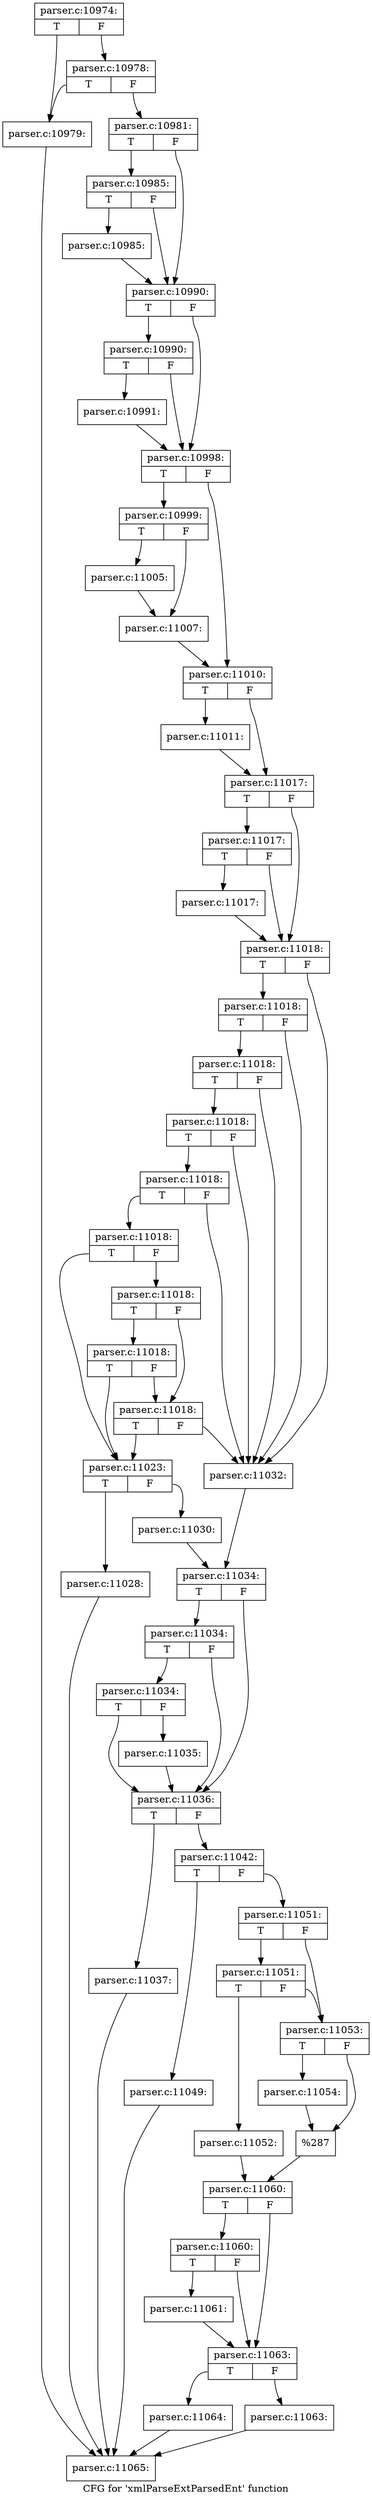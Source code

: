 digraph "CFG for 'xmlParseExtParsedEnt' function" {
	label="CFG for 'xmlParseExtParsedEnt' function";

	Node0x5de51f0 [shape=record,label="{parser.c:10974:|{<s0>T|<s1>F}}"];
	Node0x5de51f0:s0 -> Node0x5df2550;
	Node0x5de51f0:s1 -> Node0x5df25f0;
	Node0x5df25f0 [shape=record,label="{parser.c:10978:|{<s0>T|<s1>F}}"];
	Node0x5df25f0:s0 -> Node0x5df2550;
	Node0x5df25f0:s1 -> Node0x5df25a0;
	Node0x5df2550 [shape=record,label="{parser.c:10979:}"];
	Node0x5df2550 -> Node0x5df1c40;
	Node0x5df25a0 [shape=record,label="{parser.c:10981:|{<s0>T|<s1>F}}"];
	Node0x5df25a0:s0 -> Node0x5df38d0;
	Node0x5df25a0:s1 -> Node0x5df37f0;
	Node0x5df38d0 [shape=record,label="{parser.c:10985:|{<s0>T|<s1>F}}"];
	Node0x5df38d0:s0 -> Node0x5df34c0;
	Node0x5df38d0:s1 -> Node0x5df37f0;
	Node0x5df34c0 [shape=record,label="{parser.c:10985:}"];
	Node0x5df34c0 -> Node0x5df37f0;
	Node0x5df37f0 [shape=record,label="{parser.c:10990:|{<s0>T|<s1>F}}"];
	Node0x5df37f0:s0 -> Node0x5df4490;
	Node0x5df37f0:s1 -> Node0x5df4440;
	Node0x5df4490 [shape=record,label="{parser.c:10990:|{<s0>T|<s1>F}}"];
	Node0x5df4490:s0 -> Node0x5df43f0;
	Node0x5df4490:s1 -> Node0x5df4440;
	Node0x5df43f0 [shape=record,label="{parser.c:10991:}"];
	Node0x5df43f0 -> Node0x5df4440;
	Node0x5df4440 [shape=record,label="{parser.c:10998:|{<s0>T|<s1>F}}"];
	Node0x5df4440:s0 -> Node0x5df5110;
	Node0x5df4440:s1 -> Node0x5df5160;
	Node0x5df5110 [shape=record,label="{parser.c:10999:|{<s0>T|<s1>F}}"];
	Node0x5df5110:s0 -> Node0x5df7210;
	Node0x5df5110:s1 -> Node0x5df7260;
	Node0x5df7210 [shape=record,label="{parser.c:11005:}"];
	Node0x5df7210 -> Node0x5df7260;
	Node0x5df7260 [shape=record,label="{parser.c:11007:}"];
	Node0x5df7260 -> Node0x5df5160;
	Node0x5df5160 [shape=record,label="{parser.c:11010:|{<s0>T|<s1>F}}"];
	Node0x5df5160:s0 -> Node0x5df7910;
	Node0x5df5160:s1 -> Node0x5df7960;
	Node0x5df7910 [shape=record,label="{parser.c:11011:}"];
	Node0x5df7910 -> Node0x5df7960;
	Node0x5df7960 [shape=record,label="{parser.c:11017:|{<s0>T|<s1>F}}"];
	Node0x5df7960:s0 -> Node0x5df8240;
	Node0x5df7960:s1 -> Node0x5df81f0;
	Node0x5df8240 [shape=record,label="{parser.c:11017:|{<s0>T|<s1>F}}"];
	Node0x5df8240:s0 -> Node0x5df81a0;
	Node0x5df8240:s1 -> Node0x5df81f0;
	Node0x5df81a0 [shape=record,label="{parser.c:11017:}"];
	Node0x5df81a0 -> Node0x5df81f0;
	Node0x5df81f0 [shape=record,label="{parser.c:11018:|{<s0>T|<s1>F}}"];
	Node0x5df81f0:s0 -> Node0x5df9080;
	Node0x5df81f0:s1 -> Node0x5df8e90;
	Node0x5df9080 [shape=record,label="{parser.c:11018:|{<s0>T|<s1>F}}"];
	Node0x5df9080:s0 -> Node0x5df9030;
	Node0x5df9080:s1 -> Node0x5df8e90;
	Node0x5df9030 [shape=record,label="{parser.c:11018:|{<s0>T|<s1>F}}"];
	Node0x5df9030:s0 -> Node0x5df8fe0;
	Node0x5df9030:s1 -> Node0x5df8e90;
	Node0x5df8fe0 [shape=record,label="{parser.c:11018:|{<s0>T|<s1>F}}"];
	Node0x5df8fe0:s0 -> Node0x5df8f60;
	Node0x5df8fe0:s1 -> Node0x5df8e90;
	Node0x5df8f60 [shape=record,label="{parser.c:11018:|{<s0>T|<s1>F}}"];
	Node0x5df8f60:s0 -> Node0x5df8ee0;
	Node0x5df8f60:s1 -> Node0x5df8e90;
	Node0x5df8ee0 [shape=record,label="{parser.c:11018:|{<s0>T|<s1>F}}"];
	Node0x5df8ee0:s0 -> Node0x5df8df0;
	Node0x5df8ee0:s1 -> Node0x5dfa970;
	Node0x5dfa970 [shape=record,label="{parser.c:11018:|{<s0>T|<s1>F}}"];
	Node0x5dfa970:s0 -> Node0x5dfae80;
	Node0x5dfa970:s1 -> Node0x5dfa920;
	Node0x5dfae80 [shape=record,label="{parser.c:11018:|{<s0>T|<s1>F}}"];
	Node0x5dfae80:s0 -> Node0x5df8df0;
	Node0x5dfae80:s1 -> Node0x5dfa920;
	Node0x5dfa920 [shape=record,label="{parser.c:11018:|{<s0>T|<s1>F}}"];
	Node0x5dfa920:s0 -> Node0x5df8df0;
	Node0x5dfa920:s1 -> Node0x5df8e90;
	Node0x5df8df0 [shape=record,label="{parser.c:11023:|{<s0>T|<s1>F}}"];
	Node0x5df8df0:s0 -> Node0x5dfbe90;
	Node0x5df8df0:s1 -> Node0x5dfbee0;
	Node0x5dfbe90 [shape=record,label="{parser.c:11028:}"];
	Node0x5dfbe90 -> Node0x5df1c40;
	Node0x5dfbee0 [shape=record,label="{parser.c:11030:}"];
	Node0x5dfbee0 -> Node0x5df8e40;
	Node0x5df8e90 [shape=record,label="{parser.c:11032:}"];
	Node0x5df8e90 -> Node0x5df8e40;
	Node0x5df8e40 [shape=record,label="{parser.c:11034:|{<s0>T|<s1>F}}"];
	Node0x5df8e40:s0 -> Node0x5dfcc70;
	Node0x5df8e40:s1 -> Node0x5dfcba0;
	Node0x5dfcc70 [shape=record,label="{parser.c:11034:|{<s0>T|<s1>F}}"];
	Node0x5dfcc70:s0 -> Node0x5dfcbf0;
	Node0x5dfcc70:s1 -> Node0x5dfcba0;
	Node0x5dfcbf0 [shape=record,label="{parser.c:11034:|{<s0>T|<s1>F}}"];
	Node0x5dfcbf0:s0 -> Node0x5dfcba0;
	Node0x5dfcbf0:s1 -> Node0x5dfcb50;
	Node0x5dfcb50 [shape=record,label="{parser.c:11035:}"];
	Node0x5dfcb50 -> Node0x5dfcba0;
	Node0x5dfcba0 [shape=record,label="{parser.c:11036:|{<s0>T|<s1>F}}"];
	Node0x5dfcba0:s0 -> Node0x5dfdd50;
	Node0x5dfcba0:s1 -> Node0x5dfdda0;
	Node0x5dfdd50 [shape=record,label="{parser.c:11037:}"];
	Node0x5dfdd50 -> Node0x5df1c40;
	Node0x5dfdda0 [shape=record,label="{parser.c:11042:|{<s0>T|<s1>F}}"];
	Node0x5dfdda0:s0 -> Node0x5dfeda0;
	Node0x5dfdda0:s1 -> Node0x5dfedf0;
	Node0x5dfeda0 [shape=record,label="{parser.c:11049:}"];
	Node0x5dfeda0 -> Node0x5df1c40;
	Node0x5dfedf0 [shape=record,label="{parser.c:11051:|{<s0>T|<s1>F}}"];
	Node0x5dfedf0:s0 -> Node0x5dff490;
	Node0x5dfedf0:s1 -> Node0x5dff440;
	Node0x5dff490 [shape=record,label="{parser.c:11051:|{<s0>T|<s1>F}}"];
	Node0x5dff490:s0 -> Node0x5dff3a0;
	Node0x5dff490:s1 -> Node0x5dff440;
	Node0x5dff3a0 [shape=record,label="{parser.c:11052:}"];
	Node0x5dff3a0 -> Node0x5dff3f0;
	Node0x5dff440 [shape=record,label="{parser.c:11053:|{<s0>T|<s1>F}}"];
	Node0x5dff440:s0 -> Node0x5e00250;
	Node0x5dff440:s1 -> Node0x5e002a0;
	Node0x5e00250 [shape=record,label="{parser.c:11054:}"];
	Node0x5e00250 -> Node0x5e002a0;
	Node0x5e002a0 [shape=record,label="{%287}"];
	Node0x5e002a0 -> Node0x5dff3f0;
	Node0x5dff3f0 [shape=record,label="{parser.c:11060:|{<s0>T|<s1>F}}"];
	Node0x5dff3f0:s0 -> Node0x5e00c70;
	Node0x5dff3f0:s1 -> Node0x5e00c20;
	Node0x5e00c70 [shape=record,label="{parser.c:11060:|{<s0>T|<s1>F}}"];
	Node0x5e00c70:s0 -> Node0x5e00bd0;
	Node0x5e00c70:s1 -> Node0x5e00c20;
	Node0x5e00bd0 [shape=record,label="{parser.c:11061:}"];
	Node0x5e00bd0 -> Node0x5e00c20;
	Node0x5e00c20 [shape=record,label="{parser.c:11063:|{<s0>T|<s1>F}}"];
	Node0x5e00c20:s0 -> Node0x5e01b40;
	Node0x5e00c20:s1 -> Node0x5e01af0;
	Node0x5e01af0 [shape=record,label="{parser.c:11063:}"];
	Node0x5e01af0 -> Node0x5df1c40;
	Node0x5e01b40 [shape=record,label="{parser.c:11064:}"];
	Node0x5e01b40 -> Node0x5df1c40;
	Node0x5df1c40 [shape=record,label="{parser.c:11065:}"];
}
